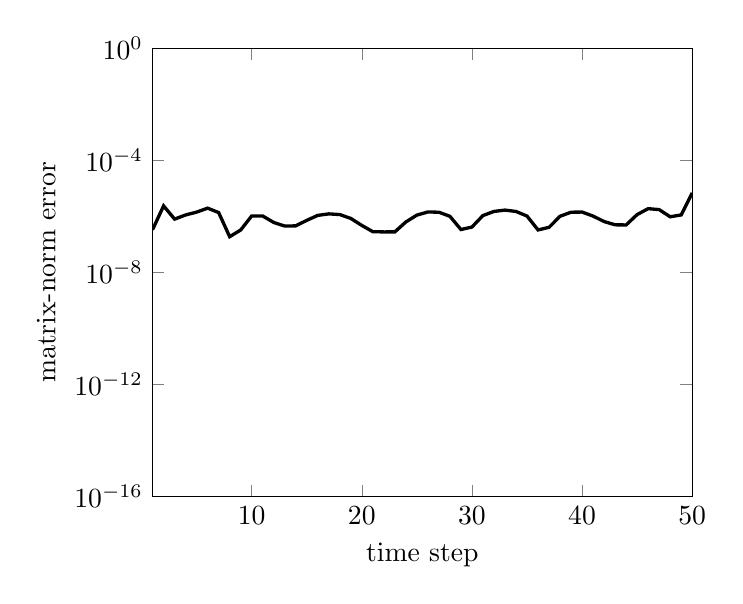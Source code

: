 \begin{tikzpicture}[]
\begin{axis}[ylabel = {matrix-norm error}, xmin = {1.0}, xmax = {50}, axis equal image = {false}, ymax = {1.0}, ymode = {log}, xlabel = {time step}, hide axis = {false}, ymin = {1.0e-16}]\addplot+ [mark = {}, color=black, very thick]coordinates {
(1.0, 3.321e-7)
(2.0, 2.353e-6)
(3.0, 7.923e-7)
(4.0, 1.116e-6)
(5.0, 1.409e-6)
(6.0, 1.952e-6)
(7.0, 1.358e-6)
(8.0, 1.87e-7)
(9.0, 3.241e-7)
(10.0, 1.028e-6)
(11.0, 1.022e-6)
(12.0, 6.031e-7)
(13.0, 4.475e-7)
(14.0, 4.556e-7)
(15.0, 7.156e-7)
(16.0, 1.077e-6)
(17.0, 1.219e-6)
(18.0, 1.151e-6)
(19.0, 8.378e-7)
(20.0, 4.714e-7)
(21.0, 2.821e-7)
(22.0, 2.768e-7)
(23.0, 2.776e-7)
(24.0, 6.279e-7)
(25.0, 1.103e-6)
(26.0, 1.427e-6)
(27.0, 1.396e-6)
(28.0, 9.973e-7)
(29.0, 3.368e-7)
(30.0, 4.133e-7)
(31.0, 1.065e-6)
(32.0, 1.49e-6)
(33.0, 1.663e-6)
(34.0, 1.484e-6)
(35.0, 1.02e-6)
(36.0, 3.258e-7)
(37.0, 4.036e-7)
(38.0, 1.001e-6)
(39.0, 1.4e-6)
(40.0, 1.414e-6)
(41.0, 1.017e-6)
(42.0, 6.494e-7)
(43.0, 4.958e-7)
(44.0, 4.91e-7)
(45.0, 1.15e-6)
(46.0, 1.873e-6)
(47.0, 1.728e-6)
(48.0, 9.592e-7)
(49.0, 1.119e-6)
(50.0, 6.809e-6)
};
\end{axis}

\end{tikzpicture}
